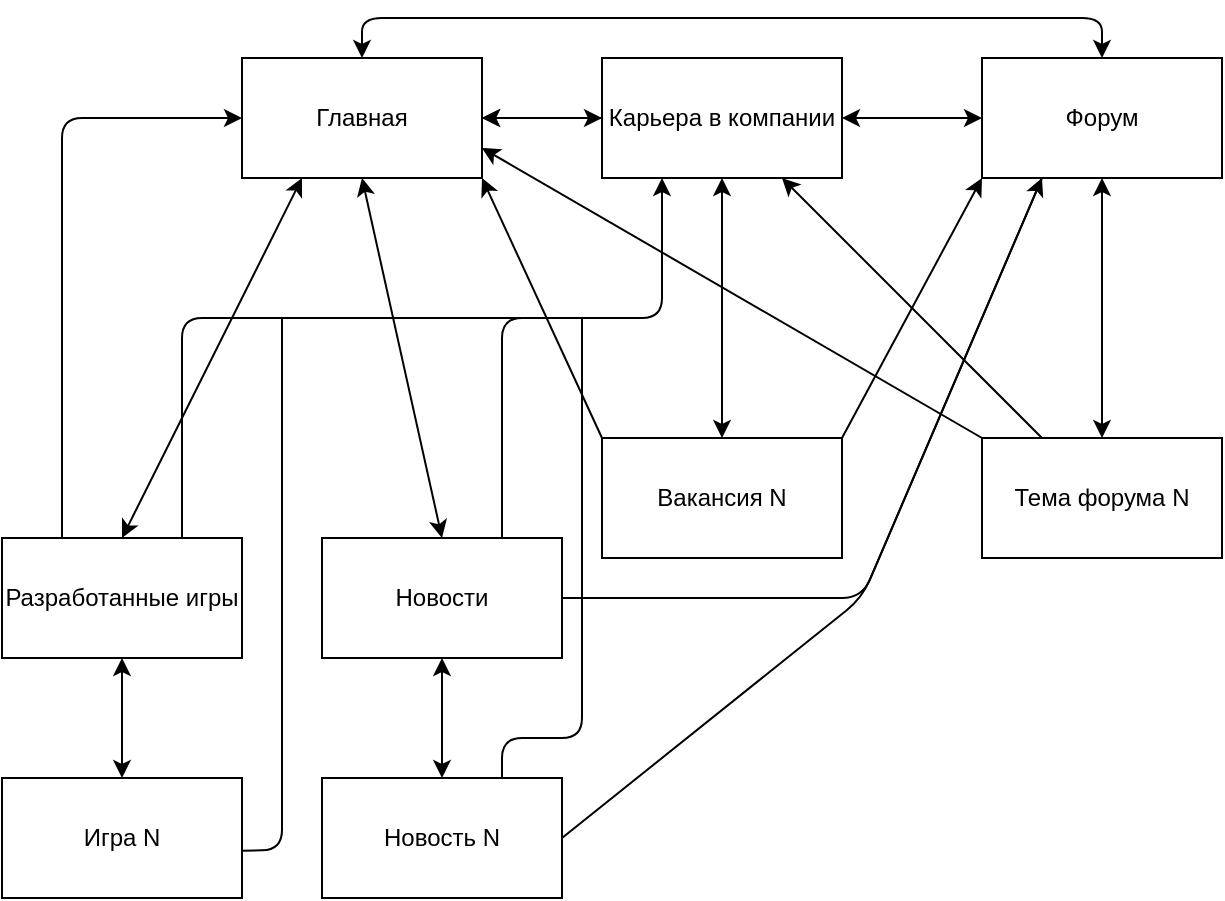 <mxfile version="13.0.3" type="device"><diagram id="VFH3Aa5py8MUxAMGfgYS" name="Page-1"><mxGraphModel dx="2032" dy="682" grid="1" gridSize="10" guides="1" tooltips="1" connect="1" arrows="1" fold="1" page="1" pageScale="1" pageWidth="827" pageHeight="1169" math="0" shadow="0"><root><mxCell id="0"/><mxCell id="1" parent="0"/><mxCell id="-c3vxeWCiM8tttbgoRSo-1" value="Главная" style="rounded=0;whiteSpace=wrap;html=1;" vertex="1" parent="1"><mxGeometry x="90" y="200" width="120" height="60" as="geometry"/></mxCell><mxCell id="-c3vxeWCiM8tttbgoRSo-2" value="Вакансия N" style="rounded=0;whiteSpace=wrap;html=1;" vertex="1" parent="1"><mxGeometry x="270" y="390" width="120" height="60" as="geometry"/></mxCell><mxCell id="-c3vxeWCiM8tttbgoRSo-23" value="" style="edgeStyle=orthogonalEdgeStyle;rounded=0;orthogonalLoop=1;jettySize=auto;html=1;exitX=0;exitY=0.5;exitDx=0;exitDy=0;" edge="1" parent="1" source="-c3vxeWCiM8tttbgoRSo-5" target="-c3vxeWCiM8tttbgoRSo-1"><mxGeometry relative="1" as="geometry"/></mxCell><mxCell id="-c3vxeWCiM8tttbgoRSo-5" value="Карьера в компании" style="rounded=0;whiteSpace=wrap;html=1;" vertex="1" parent="1"><mxGeometry x="270" y="200" width="120" height="60" as="geometry"/></mxCell><mxCell id="-c3vxeWCiM8tttbgoRSo-6" value="Форум" style="rounded=0;whiteSpace=wrap;html=1;" vertex="1" parent="1"><mxGeometry x="460" y="200" width="120" height="60" as="geometry"/></mxCell><mxCell id="-c3vxeWCiM8tttbgoRSo-7" value="Разработанные игры" style="rounded=0;whiteSpace=wrap;html=1;" vertex="1" parent="1"><mxGeometry x="-30" y="440" width="120" height="60" as="geometry"/></mxCell><mxCell id="-c3vxeWCiM8tttbgoRSo-8" value="Новости" style="rounded=0;whiteSpace=wrap;html=1;" vertex="1" parent="1"><mxGeometry x="130" y="440" width="120" height="60" as="geometry"/></mxCell><mxCell id="-c3vxeWCiM8tttbgoRSo-9" value="" style="endArrow=classic;startArrow=classic;html=1;entryX=0.25;entryY=1;entryDx=0;entryDy=0;exitX=0.5;exitY=0;exitDx=0;exitDy=0;" edge="1" parent="1" source="-c3vxeWCiM8tttbgoRSo-7" target="-c3vxeWCiM8tttbgoRSo-1"><mxGeometry width="50" height="50" relative="1" as="geometry"><mxPoint x="30" y="360" as="sourcePoint"/><mxPoint x="80" y="310" as="targetPoint"/></mxGeometry></mxCell><mxCell id="-c3vxeWCiM8tttbgoRSo-10" value="" style="endArrow=classic;startArrow=classic;html=1;exitX=0.5;exitY=0;exitDx=0;exitDy=0;entryX=0.5;entryY=1;entryDx=0;entryDy=0;" edge="1" parent="1" source="-c3vxeWCiM8tttbgoRSo-8" target="-c3vxeWCiM8tttbgoRSo-1"><mxGeometry width="50" height="50" relative="1" as="geometry"><mxPoint x="40" y="450" as="sourcePoint"/><mxPoint x="130" y="270" as="targetPoint"/></mxGeometry></mxCell><mxCell id="-c3vxeWCiM8tttbgoRSo-11" value="" style="endArrow=classic;startArrow=classic;html=1;exitX=0.5;exitY=0;exitDx=0;exitDy=0;entryX=0.5;entryY=1;entryDx=0;entryDy=0;" edge="1" parent="1" source="-c3vxeWCiM8tttbgoRSo-2" target="-c3vxeWCiM8tttbgoRSo-5"><mxGeometry width="50" height="50" relative="1" as="geometry"><mxPoint x="110" y="450" as="sourcePoint"/><mxPoint x="300" y="260" as="targetPoint"/></mxGeometry></mxCell><mxCell id="-c3vxeWCiM8tttbgoRSo-15" value="Игра N" style="rounded=0;whiteSpace=wrap;html=1;" vertex="1" parent="1"><mxGeometry x="-30" y="560" width="120" height="60" as="geometry"/></mxCell><mxCell id="-c3vxeWCiM8tttbgoRSo-16" value="" style="endArrow=classic;startArrow=classic;html=1;entryX=0.5;entryY=1;entryDx=0;entryDy=0;exitX=0.5;exitY=0;exitDx=0;exitDy=0;" edge="1" parent="1" source="-c3vxeWCiM8tttbgoRSo-15" target="-c3vxeWCiM8tttbgoRSo-7"><mxGeometry width="50" height="50" relative="1" as="geometry"><mxPoint x="50" y="580" as="sourcePoint"/><mxPoint x="100" y="530" as="targetPoint"/></mxGeometry></mxCell><mxCell id="-c3vxeWCiM8tttbgoRSo-18" value="Новость N" style="rounded=0;whiteSpace=wrap;html=1;" vertex="1" parent="1"><mxGeometry x="130" y="560" width="120" height="60" as="geometry"/></mxCell><mxCell id="-c3vxeWCiM8tttbgoRSo-19" value="" style="endArrow=classic;startArrow=classic;html=1;entryX=0.5;entryY=1;entryDx=0;entryDy=0;exitX=0.5;exitY=0;exitDx=0;exitDy=0;" edge="1" parent="1" source="-c3vxeWCiM8tttbgoRSo-18" target="-c3vxeWCiM8tttbgoRSo-8"><mxGeometry width="50" height="50" relative="1" as="geometry"><mxPoint x="160" y="580" as="sourcePoint"/><mxPoint x="210" y="530" as="targetPoint"/></mxGeometry></mxCell><mxCell id="-c3vxeWCiM8tttbgoRSo-20" value="Тема форума N" style="rounded=0;whiteSpace=wrap;html=1;" vertex="1" parent="1"><mxGeometry x="460" y="390" width="120" height="60" as="geometry"/></mxCell><mxCell id="-c3vxeWCiM8tttbgoRSo-21" value="" style="endArrow=classic;startArrow=classic;html=1;entryX=0.5;entryY=1;entryDx=0;entryDy=0;exitX=0.5;exitY=0;exitDx=0;exitDy=0;" edge="1" parent="1" source="-c3vxeWCiM8tttbgoRSo-20" target="-c3vxeWCiM8tttbgoRSo-6"><mxGeometry width="50" height="50" relative="1" as="geometry"><mxPoint x="490" y="390" as="sourcePoint"/><mxPoint x="540" y="340" as="targetPoint"/></mxGeometry></mxCell><mxCell id="-c3vxeWCiM8tttbgoRSo-22" value="" style="endArrow=classic;startArrow=classic;html=1;exitX=1;exitY=0.5;exitDx=0;exitDy=0;" edge="1" parent="1" source="-c3vxeWCiM8tttbgoRSo-1"><mxGeometry width="50" height="50" relative="1" as="geometry"><mxPoint x="220" y="280" as="sourcePoint"/><mxPoint x="270" y="230" as="targetPoint"/></mxGeometry></mxCell><mxCell id="-c3vxeWCiM8tttbgoRSo-24" value="" style="endArrow=classic;startArrow=classic;html=1;exitX=1;exitY=0.5;exitDx=0;exitDy=0;entryX=0;entryY=0.5;entryDx=0;entryDy=0;" edge="1" parent="1" source="-c3vxeWCiM8tttbgoRSo-5" target="-c3vxeWCiM8tttbgoRSo-6"><mxGeometry width="50" height="50" relative="1" as="geometry"><mxPoint x="390" y="280" as="sourcePoint"/><mxPoint x="440" y="230" as="targetPoint"/></mxGeometry></mxCell><mxCell id="-c3vxeWCiM8tttbgoRSo-25" value="" style="endArrow=classic;startArrow=classic;html=1;exitX=0.5;exitY=0;exitDx=0;exitDy=0;entryX=0.5;entryY=0;entryDx=0;entryDy=0;" edge="1" parent="1" source="-c3vxeWCiM8tttbgoRSo-1" target="-c3vxeWCiM8tttbgoRSo-6"><mxGeometry width="50" height="50" relative="1" as="geometry"><mxPoint x="220" y="240" as="sourcePoint"/><mxPoint x="280" y="240" as="targetPoint"/><Array as="points"><mxPoint x="150" y="180"/><mxPoint x="520" y="180"/></Array></mxGeometry></mxCell><mxCell id="-c3vxeWCiM8tttbgoRSo-26" value="" style="endArrow=classic;html=1;entryX=0;entryY=1;entryDx=0;entryDy=0;exitX=1;exitY=0;exitDx=0;exitDy=0;" edge="1" parent="1" source="-c3vxeWCiM8tttbgoRSo-2" target="-c3vxeWCiM8tttbgoRSo-6"><mxGeometry width="50" height="50" relative="1" as="geometry"><mxPoint x="270" y="420" as="sourcePoint"/><mxPoint x="320" y="370" as="targetPoint"/></mxGeometry></mxCell><mxCell id="-c3vxeWCiM8tttbgoRSo-27" value="" style="endArrow=classic;html=1;entryX=1;entryY=1;entryDx=0;entryDy=0;exitX=0;exitY=0;exitDx=0;exitDy=0;" edge="1" parent="1" source="-c3vxeWCiM8tttbgoRSo-2" target="-c3vxeWCiM8tttbgoRSo-1"><mxGeometry width="50" height="50" relative="1" as="geometry"><mxPoint x="400" y="400" as="sourcePoint"/><mxPoint x="470" y="270.0" as="targetPoint"/></mxGeometry></mxCell><mxCell id="-c3vxeWCiM8tttbgoRSo-28" value="" style="endArrow=classic;html=1;exitX=0.75;exitY=0;exitDx=0;exitDy=0;entryX=0.25;entryY=1;entryDx=0;entryDy=0;" edge="1" parent="1" source="-c3vxeWCiM8tttbgoRSo-8" target="-c3vxeWCiM8tttbgoRSo-5"><mxGeometry width="50" height="50" relative="1" as="geometry"><mxPoint x="230" y="440" as="sourcePoint"/><mxPoint x="280" y="390" as="targetPoint"/><Array as="points"><mxPoint x="220" y="330"/><mxPoint x="300" y="330"/></Array></mxGeometry></mxCell><mxCell id="-c3vxeWCiM8tttbgoRSo-29" value="" style="endArrow=classic;html=1;exitX=1;exitY=0.5;exitDx=0;exitDy=0;entryX=0.25;entryY=1;entryDx=0;entryDy=0;" edge="1" parent="1" source="-c3vxeWCiM8tttbgoRSo-8" target="-c3vxeWCiM8tttbgoRSo-6"><mxGeometry width="50" height="50" relative="1" as="geometry"><mxPoint x="230" y="450" as="sourcePoint"/><mxPoint x="310" y="270.0" as="targetPoint"/><Array as="points"><mxPoint x="400" y="470"/></Array></mxGeometry></mxCell><mxCell id="-c3vxeWCiM8tttbgoRSo-30" value="" style="endArrow=classic;html=1;exitX=0.25;exitY=0;exitDx=0;exitDy=0;entryX=0;entryY=0.5;entryDx=0;entryDy=0;" edge="1" parent="1" source="-c3vxeWCiM8tttbgoRSo-7" target="-c3vxeWCiM8tttbgoRSo-1"><mxGeometry width="50" height="50" relative="1" as="geometry"><mxPoint x="160" y="520" as="sourcePoint"/><mxPoint x="210" y="470" as="targetPoint"/><Array as="points"><mxPoint y="230"/></Array></mxGeometry></mxCell><mxCell id="-c3vxeWCiM8tttbgoRSo-33" value="" style="endArrow=none;html=1;exitX=0.75;exitY=0;exitDx=0;exitDy=0;" edge="1" parent="1" source="-c3vxeWCiM8tttbgoRSo-7"><mxGeometry width="50" height="50" relative="1" as="geometry"><mxPoint x="50" y="450" as="sourcePoint"/><mxPoint x="280" y="330" as="targetPoint"/><Array as="points"><mxPoint x="60" y="330"/></Array></mxGeometry></mxCell><mxCell id="-c3vxeWCiM8tttbgoRSo-34" value="" style="endArrow=none;html=1;exitX=1;exitY=0.5;exitDx=0;exitDy=0;entryX=0.25;entryY=1;entryDx=0;entryDy=0;" edge="1" parent="1" source="-c3vxeWCiM8tttbgoRSo-18" target="-c3vxeWCiM8tttbgoRSo-6"><mxGeometry width="50" height="50" relative="1" as="geometry"><mxPoint x="310" y="590" as="sourcePoint"/><mxPoint x="420" y="430" as="targetPoint"/><Array as="points"><mxPoint x="400" y="470"/></Array></mxGeometry></mxCell><mxCell id="-c3vxeWCiM8tttbgoRSo-35" value="" style="endArrow=none;html=1;exitX=0.997;exitY=0.606;exitDx=0;exitDy=0;exitPerimeter=0;" edge="1" parent="1" source="-c3vxeWCiM8tttbgoRSo-15"><mxGeometry width="50" height="50" relative="1" as="geometry"><mxPoint x="260" y="600" as="sourcePoint"/><mxPoint x="110" y="330" as="targetPoint"/><Array as="points"><mxPoint x="110" y="596"/></Array></mxGeometry></mxCell><mxCell id="-c3vxeWCiM8tttbgoRSo-36" value="" style="endArrow=none;html=1;exitX=0.75;exitY=0;exitDx=0;exitDy=0;" edge="1" parent="1" source="-c3vxeWCiM8tttbgoRSo-18"><mxGeometry width="50" height="50" relative="1" as="geometry"><mxPoint x="250" y="560" as="sourcePoint"/><mxPoint x="260" y="330" as="targetPoint"/><Array as="points"><mxPoint x="220" y="540"/><mxPoint x="260" y="540"/></Array></mxGeometry></mxCell><mxCell id="-c3vxeWCiM8tttbgoRSo-37" value="" style="endArrow=classic;html=1;exitX=0.25;exitY=0;exitDx=0;exitDy=0;" edge="1" parent="1" source="-c3vxeWCiM8tttbgoRSo-20" target="-c3vxeWCiM8tttbgoRSo-5"><mxGeometry width="50" height="50" relative="1" as="geometry"><mxPoint x="450" y="400" as="sourcePoint"/><mxPoint x="500" y="350" as="targetPoint"/></mxGeometry></mxCell><mxCell id="-c3vxeWCiM8tttbgoRSo-38" value="" style="endArrow=classic;html=1;entryX=1;entryY=0.75;entryDx=0;entryDy=0;" edge="1" parent="1" target="-c3vxeWCiM8tttbgoRSo-1"><mxGeometry width="50" height="50" relative="1" as="geometry"><mxPoint x="460" y="390" as="sourcePoint"/><mxPoint x="370" y="270.0" as="targetPoint"/></mxGeometry></mxCell></root></mxGraphModel></diagram></mxfile>
